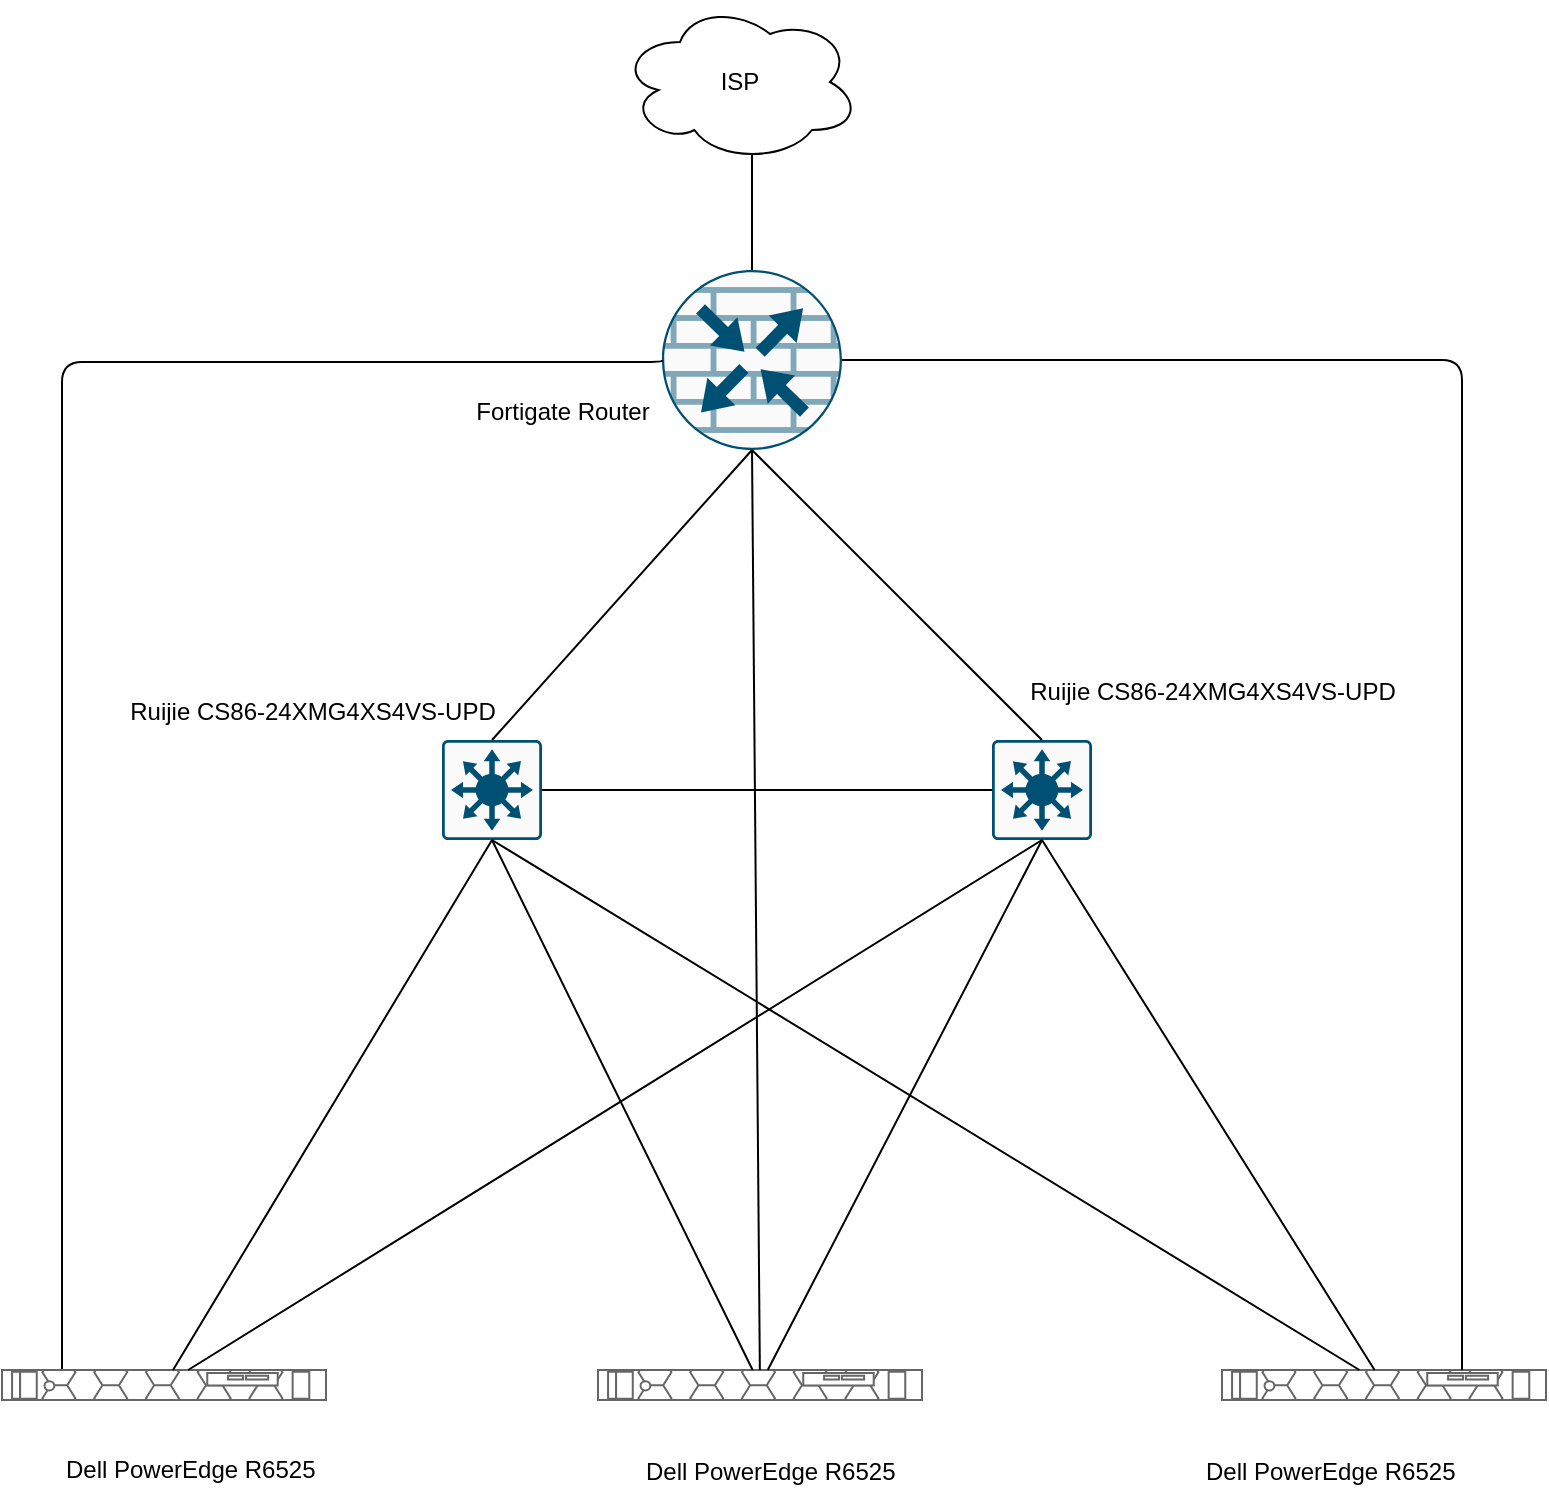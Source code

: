 <mxfile version="24.1.0" type="github">
  <diagram name="Page-1" id="9roH--GxoAJzpAhgx8rE">
    <mxGraphModel dx="1434" dy="754" grid="1" gridSize="10" guides="0" tooltips="1" connect="1" arrows="1" fold="1" page="1" pageScale="1" pageWidth="850" pageHeight="1100" math="0" shadow="0">
      <root>
        <mxCell id="0" />
        <mxCell id="1" parent="0" />
        <mxCell id="OcazFChXHvMm_REGz8Uh-1" value="ISP" style="ellipse;shape=cloud;whiteSpace=wrap;html=1;rounded=1;" parent="1" vertex="1">
          <mxGeometry x="359" y="160" width="120" height="80" as="geometry" />
        </mxCell>
        <mxCell id="OcazFChXHvMm_REGz8Uh-3" value="" style="points=[[0.5,0,0],[1,0.5,0],[0.5,1,0],[0,0.5,0],[0.145,0.145,0],[0.856,0.145,0],[0.855,0.856,0],[0.145,0.855,0]];verticalLabelPosition=bottom;html=1;verticalAlign=top;aspect=fixed;align=center;pointerEvents=1;shape=mxgraph.cisco19.rect;prIcon=router_with_firewall;fillColor=#FAFAFA;strokeColor=#005073;rounded=1;" parent="1" vertex="1">
          <mxGeometry x="380" y="294" width="90" height="90" as="geometry" />
        </mxCell>
        <mxCell id="OcazFChXHvMm_REGz8Uh-7" value="" style="points=[[0.015,0.015,0],[0.985,0.015,0],[0.985,0.985,0],[0.015,0.985,0],[0.25,0,0],[0.5,0,0],[0.75,0,0],[1,0.25,0],[1,0.5,0],[1,0.75,0],[0.75,1,0],[0.5,1,0],[0.25,1,0],[0,0.75,0],[0,0.5,0],[0,0.25,0]];verticalLabelPosition=bottom;html=1;verticalAlign=top;aspect=fixed;align=center;pointerEvents=1;shape=mxgraph.cisco19.rect;prIcon=l3_switch;fillColor=#FAFAFA;strokeColor=#005073;rounded=1;" parent="1" vertex="1">
          <mxGeometry x="270" y="529" width="50" height="50" as="geometry" />
        </mxCell>
        <mxCell id="OcazFChXHvMm_REGz8Uh-8" value="" style="points=[[0.015,0.015,0],[0.985,0.015,0],[0.985,0.985,0],[0.015,0.985,0],[0.25,0,0],[0.5,0,0],[0.75,0,0],[1,0.25,0],[1,0.5,0],[1,0.75,0],[0.75,1,0],[0.5,1,0],[0.25,1,0],[0,0.75,0],[0,0.5,0],[0,0.25,0]];verticalLabelPosition=bottom;html=1;verticalAlign=top;aspect=fixed;align=center;pointerEvents=1;shape=mxgraph.cisco19.rect;prIcon=l3_switch;fillColor=#FAFAFA;strokeColor=#005073;rounded=1;" parent="1" vertex="1">
          <mxGeometry x="545" y="529" width="50" height="50" as="geometry" />
        </mxCell>
        <mxCell id="OcazFChXHvMm_REGz8Uh-11" style="edgeStyle=orthogonalEdgeStyle;rounded=1;orthogonalLoop=1;jettySize=auto;html=1;entryX=0;entryY=0.5;entryDx=0;entryDy=0;entryPerimeter=0;endArrow=none;endFill=0;" parent="1" source="OcazFChXHvMm_REGz8Uh-7" target="OcazFChXHvMm_REGz8Uh-8" edge="1">
          <mxGeometry relative="1" as="geometry" />
        </mxCell>
        <mxCell id="OcazFChXHvMm_REGz8Uh-44" style="edgeStyle=orthogonalEdgeStyle;rounded=1;orthogonalLoop=1;jettySize=auto;html=1;entryX=0;entryY=0.5;entryDx=0;entryDy=0;entryPerimeter=0;endArrow=none;endFill=0;" parent="1" source="OcazFChXHvMm_REGz8Uh-12" target="OcazFChXHvMm_REGz8Uh-3" edge="1">
          <mxGeometry relative="1" as="geometry">
            <mxPoint x="386.49" y="330.02" as="targetPoint" />
            <Array as="points">
              <mxPoint x="80" y="340" />
            </Array>
            <mxPoint x="130" y="828" as="sourcePoint" />
          </mxGeometry>
        </mxCell>
        <mxCell id="OcazFChXHvMm_REGz8Uh-12" value="" style="strokeColor=#666666;html=1;labelPosition=right;align=left;spacingLeft=15;shadow=0;dashed=0;outlineConnect=0;shape=mxgraph.rack.dell.poweredge_r6525;rounded=1;" parent="1" vertex="1">
          <mxGeometry x="50" y="844" width="162" height="15" as="geometry" />
        </mxCell>
        <mxCell id="OcazFChXHvMm_REGz8Uh-13" value="" style="strokeColor=#666666;html=1;labelPosition=right;align=left;spacingLeft=15;shadow=0;dashed=0;outlineConnect=0;shape=mxgraph.rack.dell.poweredge_r6525;rounded=1;" parent="1" vertex="1">
          <mxGeometry x="348" y="844" width="162" height="15" as="geometry" />
        </mxCell>
        <mxCell id="OcazFChXHvMm_REGz8Uh-14" value="" style="strokeColor=#666666;html=1;labelPosition=right;align=left;spacingLeft=15;shadow=0;dashed=0;outlineConnect=0;shape=mxgraph.rack.dell.poweredge_r6525;rounded=1;" parent="1" vertex="1">
          <mxGeometry x="660" y="844" width="162" height="15" as="geometry" />
        </mxCell>
        <mxCell id="OcazFChXHvMm_REGz8Uh-27" value="" style="endArrow=none;html=1;rounded=1;entryX=0.5;entryY=1;entryDx=0;entryDy=0;entryPerimeter=0;" parent="1" source="OcazFChXHvMm_REGz8Uh-12" target="OcazFChXHvMm_REGz8Uh-8" edge="1">
          <mxGeometry width="50" height="50" relative="1" as="geometry">
            <mxPoint x="480" y="684" as="sourcePoint" />
            <mxPoint x="530" y="634" as="targetPoint" />
          </mxGeometry>
        </mxCell>
        <mxCell id="OcazFChXHvMm_REGz8Uh-28" value="" style="endArrow=none;html=1;rounded=1;entryX=0.5;entryY=1;entryDx=0;entryDy=0;entryPerimeter=0;" parent="1" source="OcazFChXHvMm_REGz8Uh-12" target="OcazFChXHvMm_REGz8Uh-7" edge="1">
          <mxGeometry width="50" height="50" relative="1" as="geometry">
            <mxPoint x="480" y="684" as="sourcePoint" />
            <mxPoint x="530" y="634" as="targetPoint" />
          </mxGeometry>
        </mxCell>
        <mxCell id="OcazFChXHvMm_REGz8Uh-30" value="" style="endArrow=none;html=1;rounded=1;entryX=0.5;entryY=1;entryDx=0;entryDy=0;entryPerimeter=0;" parent="1" source="OcazFChXHvMm_REGz8Uh-13" target="OcazFChXHvMm_REGz8Uh-7" edge="1">
          <mxGeometry width="50" height="50" relative="1" as="geometry">
            <mxPoint x="480" y="684" as="sourcePoint" />
            <mxPoint x="530" y="634" as="targetPoint" />
          </mxGeometry>
        </mxCell>
        <mxCell id="OcazFChXHvMm_REGz8Uh-31" value="" style="endArrow=none;html=1;rounded=1;entryX=0.5;entryY=1;entryDx=0;entryDy=0;entryPerimeter=0;" parent="1" source="OcazFChXHvMm_REGz8Uh-14" target="OcazFChXHvMm_REGz8Uh-7" edge="1">
          <mxGeometry width="50" height="50" relative="1" as="geometry">
            <mxPoint x="480" y="684" as="sourcePoint" />
            <mxPoint x="530" y="634" as="targetPoint" />
          </mxGeometry>
        </mxCell>
        <mxCell id="OcazFChXHvMm_REGz8Uh-32" value="" style="endArrow=none;html=1;rounded=1;entryX=0.5;entryY=1;entryDx=0;entryDy=0;entryPerimeter=0;" parent="1" source="OcazFChXHvMm_REGz8Uh-13" target="OcazFChXHvMm_REGz8Uh-8" edge="1">
          <mxGeometry width="50" height="50" relative="1" as="geometry">
            <mxPoint x="480" y="684" as="sourcePoint" />
            <mxPoint x="530" y="634" as="targetPoint" />
          </mxGeometry>
        </mxCell>
        <mxCell id="OcazFChXHvMm_REGz8Uh-33" value="" style="endArrow=none;html=1;rounded=1;entryX=0.5;entryY=1;entryDx=0;entryDy=0;entryPerimeter=0;" parent="1" source="OcazFChXHvMm_REGz8Uh-14" target="OcazFChXHvMm_REGz8Uh-8" edge="1">
          <mxGeometry width="50" height="50" relative="1" as="geometry">
            <mxPoint x="480" y="684" as="sourcePoint" />
            <mxPoint x="530" y="634" as="targetPoint" />
          </mxGeometry>
        </mxCell>
        <mxCell id="OcazFChXHvMm_REGz8Uh-34" value="" style="endArrow=none;html=1;rounded=1;entryX=0.5;entryY=1;entryDx=0;entryDy=0;entryPerimeter=0;exitX=0.5;exitY=0;exitDx=0;exitDy=0;exitPerimeter=0;" parent="1" source="OcazFChXHvMm_REGz8Uh-8" target="OcazFChXHvMm_REGz8Uh-3" edge="1">
          <mxGeometry width="50" height="50" relative="1" as="geometry">
            <mxPoint x="490" y="564" as="sourcePoint" />
            <mxPoint x="540" y="514" as="targetPoint" />
          </mxGeometry>
        </mxCell>
        <mxCell id="OcazFChXHvMm_REGz8Uh-35" value="" style="endArrow=none;html=1;rounded=1;entryX=0.5;entryY=1;entryDx=0;entryDy=0;entryPerimeter=0;exitX=0.5;exitY=0;exitDx=0;exitDy=0;exitPerimeter=0;" parent="1" source="OcazFChXHvMm_REGz8Uh-7" target="OcazFChXHvMm_REGz8Uh-3" edge="1">
          <mxGeometry width="50" height="50" relative="1" as="geometry">
            <mxPoint x="490" y="564" as="sourcePoint" />
            <mxPoint x="420" y="384" as="targetPoint" />
          </mxGeometry>
        </mxCell>
        <mxCell id="OcazFChXHvMm_REGz8Uh-37" value="Dell PowerEdge R6525" style="text;html=1;align=left;verticalAlign=middle;resizable=0;points=[];autosize=1;strokeColor=none;fillColor=none;" parent="1" vertex="1">
          <mxGeometry x="80" y="879" width="150" height="30" as="geometry" />
        </mxCell>
        <mxCell id="OcazFChXHvMm_REGz8Uh-41" value="Fortigate Router" style="text;html=1;align=center;verticalAlign=middle;resizable=0;points=[];autosize=1;strokeColor=none;fillColor=none;" parent="1" vertex="1">
          <mxGeometry x="275" y="350" width="110" height="30" as="geometry" />
        </mxCell>
        <mxCell id="OcazFChXHvMm_REGz8Uh-45" style="edgeStyle=orthogonalEdgeStyle;rounded=1;orthogonalLoop=1;jettySize=auto;html=1;entryX=1;entryY=0.5;entryDx=0;entryDy=0;entryPerimeter=0;endArrow=none;endFill=0;" parent="1" source="OcazFChXHvMm_REGz8Uh-14" target="OcazFChXHvMm_REGz8Uh-3" edge="1">
          <mxGeometry relative="1" as="geometry">
            <Array as="points">
              <mxPoint x="780" y="339" />
            </Array>
          </mxGeometry>
        </mxCell>
        <mxCell id="OcazFChXHvMm_REGz8Uh-47" style="edgeStyle=orthogonalEdgeStyle;rounded=1;orthogonalLoop=1;jettySize=auto;html=1;entryX=0.55;entryY=0.95;entryDx=0;entryDy=0;entryPerimeter=0;endArrow=none;endFill=0;" parent="1" source="OcazFChXHvMm_REGz8Uh-3" target="OcazFChXHvMm_REGz8Uh-1" edge="1">
          <mxGeometry relative="1" as="geometry" />
        </mxCell>
        <mxCell id="ub5dyYIS-9k93EMCACCz-4" value="" style="endArrow=none;html=1;rounded=1;entryX=0.5;entryY=1;entryDx=0;entryDy=0;entryPerimeter=0;" parent="1" source="OcazFChXHvMm_REGz8Uh-13" target="OcazFChXHvMm_REGz8Uh-3" edge="1">
          <mxGeometry width="50" height="50" relative="1" as="geometry">
            <mxPoint x="590" y="610" as="sourcePoint" />
            <mxPoint x="640" y="560" as="targetPoint" />
          </mxGeometry>
        </mxCell>
        <mxCell id="1ikuJ60j0CiJIsb5OWik-1" value="Dell PowerEdge R6525" style="text;html=1;align=left;verticalAlign=middle;resizable=0;points=[];autosize=1;strokeColor=none;fillColor=none;" vertex="1" parent="1">
          <mxGeometry x="650" y="880" width="150" height="30" as="geometry" />
        </mxCell>
        <mxCell id="1ikuJ60j0CiJIsb5OWik-2" value="Dell PowerEdge R6525" style="text;html=1;align=left;verticalAlign=middle;resizable=0;points=[];autosize=1;strokeColor=none;fillColor=none;" vertex="1" parent="1">
          <mxGeometry x="370" y="880" width="150" height="30" as="geometry" />
        </mxCell>
        <mxCell id="1ikuJ60j0CiJIsb5OWik-3" value="Ruijie&amp;nbsp;CS86-24XMG4XS4VS-UPD" style="text;html=1;align=center;verticalAlign=middle;resizable=0;points=[];autosize=1;strokeColor=none;fillColor=none;" vertex="1" parent="1">
          <mxGeometry x="550" y="490" width="210" height="30" as="geometry" />
        </mxCell>
        <mxCell id="1ikuJ60j0CiJIsb5OWik-4" value="Ruijie&amp;nbsp;CS86-24XMG4XS4VS-UPD" style="text;html=1;align=center;verticalAlign=middle;resizable=0;points=[];autosize=1;strokeColor=none;fillColor=none;" vertex="1" parent="1">
          <mxGeometry x="100" y="500" width="210" height="30" as="geometry" />
        </mxCell>
      </root>
    </mxGraphModel>
  </diagram>
</mxfile>
